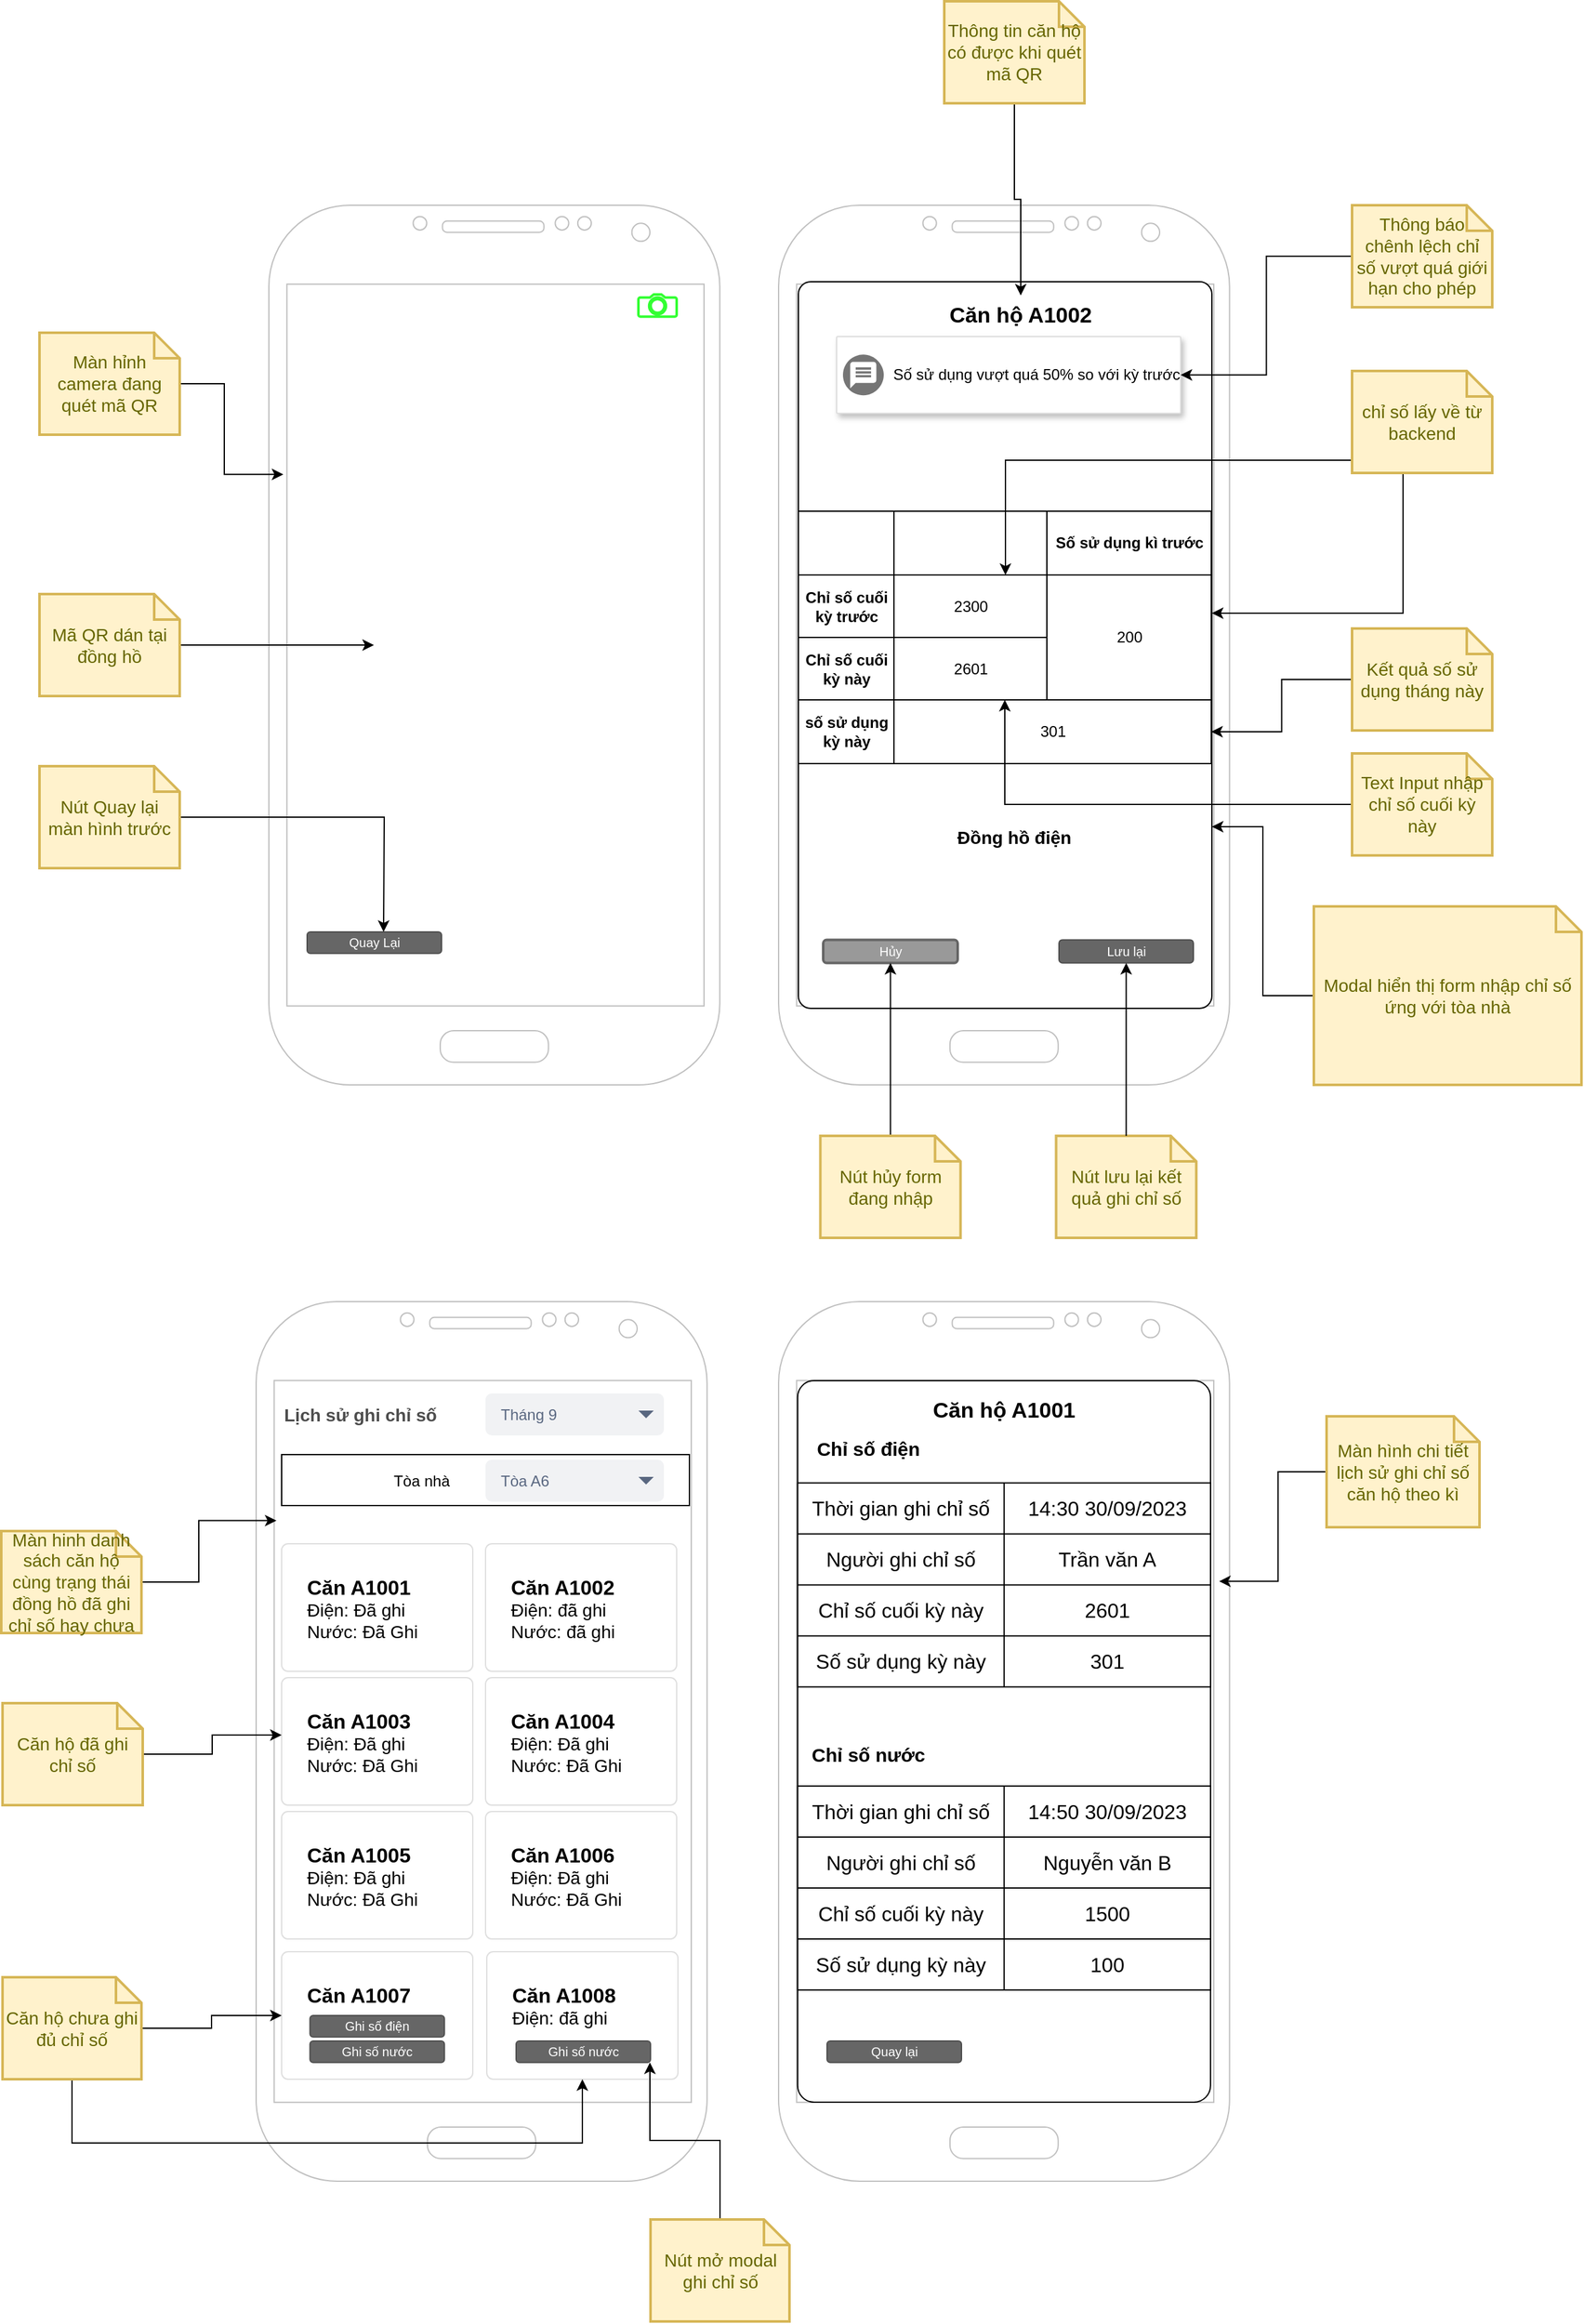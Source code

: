 <mxfile version="21.0.10" type="github">
  <diagram name="Page-1" id="UGS43qnYmmc0YrGGZ64F">
    <mxGraphModel dx="2890" dy="1790" grid="1" gridSize="10" guides="1" tooltips="1" connect="1" arrows="1" fold="1" page="1" pageScale="1" pageWidth="850" pageHeight="1100" math="0" shadow="0">
      <root>
        <mxCell id="0" />
        <mxCell id="1" parent="0" />
        <mxCell id="zrH41pFBdau_shAR6lDp-6" value="" style="group" vertex="1" connectable="0" parent="1">
          <mxGeometry x="310" y="180" width="353.84" height="690" as="geometry" />
        </mxCell>
        <mxCell id="zrH41pFBdau_shAR6lDp-1" value="" style="verticalLabelPosition=bottom;verticalAlign=top;html=1;shadow=0;dashed=0;strokeWidth=1;shape=mxgraph.android.phone2;strokeColor=#c0c0c0;" vertex="1" parent="zrH41pFBdau_shAR6lDp-6">
          <mxGeometry width="353.84" height="690" as="geometry" />
        </mxCell>
        <mxCell id="zrH41pFBdau_shAR6lDp-3" value="" style="shape=image;html=1;verticalAlign=top;verticalLabelPosition=bottom;labelBackgroundColor=#ffffff;imageAspect=0;aspect=fixed;image=https://cdn1.iconfinder.com/data/icons/iconoir-vol-3/24/qr-code-128.png" vertex="1" parent="zrH41pFBdau_shAR6lDp-6">
          <mxGeometry x="82.42" y="250.5" width="189" height="189" as="geometry" />
        </mxCell>
        <mxCell id="zrH41pFBdau_shAR6lDp-4" value="Quay Lại" style="rounded=1;html=1;shadow=0;dashed=0;whiteSpace=wrap;fontSize=10;fillColor=#666666;align=center;strokeColor=#4D4D4D;fontColor=#ffffff;" vertex="1" parent="zrH41pFBdau_shAR6lDp-6">
          <mxGeometry x="30" y="570" width="105.5" height="16.88" as="geometry" />
        </mxCell>
        <mxCell id="zrH41pFBdau_shAR6lDp-5" value="" style="html=1;verticalLabelPosition=bottom;align=center;labelBackgroundColor=#ffffff;verticalAlign=top;strokeWidth=2;strokeColor=#33FF33;shadow=0;dashed=0;shape=mxgraph.ios7.icons.camera;" vertex="1" parent="zrH41pFBdau_shAR6lDp-6">
          <mxGeometry x="290" y="70" width="30" height="17.4" as="geometry" />
        </mxCell>
        <mxCell id="zrH41pFBdau_shAR6lDp-7" value="" style="group" vertex="1" connectable="0" parent="1">
          <mxGeometry x="710" y="180" width="354" height="850" as="geometry" />
        </mxCell>
        <mxCell id="zrH41pFBdau_shAR6lDp-8" value="" style="verticalLabelPosition=bottom;verticalAlign=top;html=1;shadow=0;dashed=0;strokeWidth=1;shape=mxgraph.android.phone2;strokeColor=#c0c0c0;" vertex="1" parent="zrH41pFBdau_shAR6lDp-7">
          <mxGeometry width="353.84" height="690" as="geometry" />
        </mxCell>
        <mxCell id="zrH41pFBdau_shAR6lDp-9" value="" style="shape=image;html=1;verticalAlign=top;verticalLabelPosition=bottom;labelBackgroundColor=#ffffff;imageAspect=0;aspect=fixed;image=https://cdn1.iconfinder.com/data/icons/iconoir-vol-3/24/qr-code-128.png" vertex="1" parent="zrH41pFBdau_shAR6lDp-7">
          <mxGeometry x="82.42" y="250.5" width="189" height="189" as="geometry" />
        </mxCell>
        <mxCell id="zrH41pFBdau_shAR6lDp-10" value="Quay Lại" style="rounded=1;html=1;shadow=0;dashed=0;whiteSpace=wrap;fontSize=10;fillColor=#666666;align=center;strokeColor=#4D4D4D;fontColor=#ffffff;" vertex="1" parent="zrH41pFBdau_shAR6lDp-7">
          <mxGeometry x="30" y="570" width="105.5" height="16.88" as="geometry" />
        </mxCell>
        <mxCell id="zrH41pFBdau_shAR6lDp-11" value="" style="html=1;verticalLabelPosition=bottom;align=center;labelBackgroundColor=#ffffff;verticalAlign=top;strokeWidth=2;strokeColor=#33FF33;shadow=0;dashed=0;shape=mxgraph.ios7.icons.camera;" vertex="1" parent="zrH41pFBdau_shAR6lDp-7">
          <mxGeometry x="290" y="70" width="30" height="17.4" as="geometry" />
        </mxCell>
        <mxCell id="zrH41pFBdau_shAR6lDp-16" value="" style="group" vertex="1" connectable="0" parent="zrH41pFBdau_shAR6lDp-7">
          <mxGeometry x="15.5" y="60" width="338.5" height="570" as="geometry" />
        </mxCell>
        <mxCell id="zrH41pFBdau_shAR6lDp-14" value="" style="rounded=1;whiteSpace=wrap;html=1;arcSize=3;" vertex="1" parent="zrH41pFBdau_shAR6lDp-16">
          <mxGeometry width="324.5" height="570" as="geometry" />
        </mxCell>
        <mxCell id="zrH41pFBdau_shAR6lDp-15" value="&lt;b&gt;&lt;font style=&quot;font-size: 17px;&quot;&gt;Căn hộ A1002&lt;/font&gt;&lt;/b&gt;" style="text;html=1;strokeColor=none;fillColor=none;align=center;verticalAlign=middle;whiteSpace=wrap;rounded=0;strokeWidth=2;" vertex="1" parent="zrH41pFBdau_shAR6lDp-16">
          <mxGeometry x="94.5" y="10.755" width="160" height="32.264" as="geometry" />
        </mxCell>
        <mxCell id="zrH41pFBdau_shAR6lDp-69" value="" style="childLayout=tableLayout;recursiveResize=0;shadow=0;fillColor=none;" vertex="1" parent="zrH41pFBdau_shAR6lDp-16">
          <mxGeometry y="180.002" width="324" height="197.96" as="geometry" />
        </mxCell>
        <mxCell id="zrH41pFBdau_shAR6lDp-70" value="" style="shape=tableRow;horizontal=0;startSize=0;swimlaneHead=0;swimlaneBody=0;top=0;left=0;bottom=0;right=0;dropTarget=0;collapsible=0;recursiveResize=0;expand=0;fontStyle=0;fillColor=none;strokeColor=inherit;" vertex="1" parent="zrH41pFBdau_shAR6lDp-69">
          <mxGeometry width="324" height="50" as="geometry" />
        </mxCell>
        <mxCell id="zrH41pFBdau_shAR6lDp-84" style="connectable=0;recursiveResize=0;strokeColor=inherit;fillColor=none;align=center;whiteSpace=wrap;html=1;" vertex="1" parent="zrH41pFBdau_shAR6lDp-70">
          <mxGeometry width="75" height="50" as="geometry">
            <mxRectangle width="75" height="50" as="alternateBounds" />
          </mxGeometry>
        </mxCell>
        <mxCell id="zrH41pFBdau_shAR6lDp-71" value="" style="connectable=0;recursiveResize=0;strokeColor=inherit;fillColor=none;align=center;whiteSpace=wrap;html=1;" vertex="1" parent="zrH41pFBdau_shAR6lDp-70">
          <mxGeometry x="75" width="120" height="50" as="geometry">
            <mxRectangle width="120" height="50" as="alternateBounds" />
          </mxGeometry>
        </mxCell>
        <mxCell id="zrH41pFBdau_shAR6lDp-72" value="&lt;b&gt;Số sử dụng kì trước&lt;/b&gt;" style="connectable=0;recursiveResize=0;strokeColor=inherit;fillColor=none;align=center;whiteSpace=wrap;html=1;" vertex="1" parent="zrH41pFBdau_shAR6lDp-70">
          <mxGeometry x="195" width="129" height="50" as="geometry">
            <mxRectangle width="129" height="50" as="alternateBounds" />
          </mxGeometry>
        </mxCell>
        <mxCell id="zrH41pFBdau_shAR6lDp-74" style="shape=tableRow;horizontal=0;startSize=0;swimlaneHead=0;swimlaneBody=0;top=0;left=0;bottom=0;right=0;dropTarget=0;collapsible=0;recursiveResize=0;expand=0;fontStyle=0;fillColor=none;strokeColor=inherit;" vertex="1" parent="zrH41pFBdau_shAR6lDp-69">
          <mxGeometry y="50" width="324" height="49" as="geometry" />
        </mxCell>
        <mxCell id="zrH41pFBdau_shAR6lDp-85" value="&lt;b&gt;Chỉ số cuối kỳ trước&lt;/b&gt;" style="connectable=0;recursiveResize=0;strokeColor=inherit;fillColor=none;align=center;whiteSpace=wrap;html=1;" vertex="1" parent="zrH41pFBdau_shAR6lDp-74">
          <mxGeometry width="75" height="49" as="geometry">
            <mxRectangle width="75" height="49" as="alternateBounds" />
          </mxGeometry>
        </mxCell>
        <mxCell id="zrH41pFBdau_shAR6lDp-75" value="2300" style="connectable=0;recursiveResize=0;strokeColor=inherit;fillColor=none;align=center;whiteSpace=wrap;html=1;" vertex="1" parent="zrH41pFBdau_shAR6lDp-74">
          <mxGeometry x="75" width="120" height="49" as="geometry">
            <mxRectangle width="120" height="49" as="alternateBounds" />
          </mxGeometry>
        </mxCell>
        <mxCell id="zrH41pFBdau_shAR6lDp-76" value="200" style="connectable=0;recursiveResize=0;strokeColor=inherit;fillColor=none;align=center;whiteSpace=wrap;html=1;rowspan=2;colspan=1;" vertex="1" parent="zrH41pFBdau_shAR6lDp-74">
          <mxGeometry x="195" width="129" height="98" as="geometry">
            <mxRectangle width="129" height="49" as="alternateBounds" />
          </mxGeometry>
        </mxCell>
        <mxCell id="zrH41pFBdau_shAR6lDp-86" style="shape=tableRow;horizontal=0;startSize=0;swimlaneHead=0;swimlaneBody=0;top=0;left=0;bottom=0;right=0;dropTarget=0;collapsible=0;recursiveResize=0;expand=0;fontStyle=0;fillColor=none;strokeColor=inherit;" vertex="1" parent="zrH41pFBdau_shAR6lDp-69">
          <mxGeometry y="99" width="324" height="49" as="geometry" />
        </mxCell>
        <mxCell id="zrH41pFBdau_shAR6lDp-87" value="&lt;b&gt;Chỉ số cuối kỳ này&lt;/b&gt;" style="connectable=0;recursiveResize=0;strokeColor=inherit;fillColor=none;align=center;whiteSpace=wrap;html=1;" vertex="1" parent="zrH41pFBdau_shAR6lDp-86">
          <mxGeometry width="75" height="49" as="geometry">
            <mxRectangle width="75" height="49" as="alternateBounds" />
          </mxGeometry>
        </mxCell>
        <mxCell id="zrH41pFBdau_shAR6lDp-88" value="2601" style="connectable=0;recursiveResize=0;strokeColor=inherit;fillColor=none;align=center;whiteSpace=wrap;html=1;" vertex="1" parent="zrH41pFBdau_shAR6lDp-86">
          <mxGeometry x="75" width="120" height="49" as="geometry">
            <mxRectangle width="120" height="49" as="alternateBounds" />
          </mxGeometry>
        </mxCell>
        <mxCell id="zrH41pFBdau_shAR6lDp-89" style="connectable=0;recursiveResize=0;strokeColor=inherit;fillColor=none;align=center;whiteSpace=wrap;html=1;" vertex="1" visible="0" parent="zrH41pFBdau_shAR6lDp-86">
          <mxGeometry x="195" width="129" height="49" as="geometry">
            <mxRectangle width="129" height="49" as="alternateBounds" />
          </mxGeometry>
        </mxCell>
        <mxCell id="zrH41pFBdau_shAR6lDp-90" style="shape=tableRow;horizontal=0;startSize=0;swimlaneHead=0;swimlaneBody=0;top=0;left=0;bottom=0;right=0;dropTarget=0;collapsible=0;recursiveResize=0;expand=0;fontStyle=0;fillColor=none;strokeColor=inherit;" vertex="1" parent="zrH41pFBdau_shAR6lDp-69">
          <mxGeometry y="148" width="324" height="50" as="geometry" />
        </mxCell>
        <mxCell id="zrH41pFBdau_shAR6lDp-91" value="&lt;b&gt;số sử dụng kỳ này&lt;/b&gt;" style="connectable=0;recursiveResize=0;strokeColor=inherit;fillColor=none;align=center;whiteSpace=wrap;html=1;" vertex="1" parent="zrH41pFBdau_shAR6lDp-90">
          <mxGeometry width="75" height="50" as="geometry">
            <mxRectangle width="75" height="50" as="alternateBounds" />
          </mxGeometry>
        </mxCell>
        <mxCell id="zrH41pFBdau_shAR6lDp-92" value="301" style="connectable=0;recursiveResize=0;strokeColor=inherit;fillColor=none;align=center;whiteSpace=wrap;html=1;rowspan=1;colspan=2;" vertex="1" parent="zrH41pFBdau_shAR6lDp-90">
          <mxGeometry x="75" width="249" height="50" as="geometry">
            <mxRectangle width="120" height="50" as="alternateBounds" />
          </mxGeometry>
        </mxCell>
        <mxCell id="zrH41pFBdau_shAR6lDp-93" style="connectable=0;recursiveResize=0;strokeColor=inherit;fillColor=none;align=center;whiteSpace=wrap;html=1;" vertex="1" visible="0" parent="zrH41pFBdau_shAR6lDp-90">
          <mxGeometry x="195" width="129" height="50" as="geometry">
            <mxRectangle width="129" height="50" as="alternateBounds" />
          </mxGeometry>
        </mxCell>
        <mxCell id="zrH41pFBdau_shAR6lDp-94" value="Lưu lại" style="rounded=1;html=1;shadow=0;dashed=0;whiteSpace=wrap;fontSize=10;fillColor=#666666;align=center;strokeColor=#4D4D4D;fontColor=#ffffff;" vertex="1" parent="zrH41pFBdau_shAR6lDp-16">
          <mxGeometry x="204.5" y="516.226" width="105.5" height="18.154" as="geometry" />
        </mxCell>
        <mxCell id="zrH41pFBdau_shAR6lDp-95" value="Hủy" style="rounded=1;html=1;shadow=0;dashed=0;whiteSpace=wrap;fontSize=10;fillColor=#999999;align=center;strokeColor=#666666;fontColor=#ffffff;strokeWidth=2;" vertex="1" parent="zrH41pFBdau_shAR6lDp-16">
          <mxGeometry x="19.5" y="516.226" width="105.5" height="18.154" as="geometry" />
        </mxCell>
        <mxCell id="zrH41pFBdau_shAR6lDp-100" value="" style="strokeColor=#dddddd;shadow=1;strokeWidth=1;rounded=1;absoluteArcSize=1;arcSize=2;" vertex="1" parent="zrH41pFBdau_shAR6lDp-16">
          <mxGeometry x="30" y="43.019" width="270" height="60.226" as="geometry" />
        </mxCell>
        <mxCell id="zrH41pFBdau_shAR6lDp-101" value="Số sử dụng vượt quá 50% so với kỳ trước" style="sketch=0;dashed=0;connectable=0;html=1;fillColor=#757575;strokeColor=none;shape=mxgraph.gcp2.push_notification_service;part=1;labelPosition=right;verticalLabelPosition=middle;align=left;verticalAlign=middle;spacingLeft=5;fontSize=12;" vertex="1" parent="zrH41pFBdau_shAR6lDp-100">
          <mxGeometry y="0.5" width="32" height="32" relative="1" as="geometry">
            <mxPoint x="5" y="-16" as="offset" />
          </mxGeometry>
        </mxCell>
        <mxCell id="zrH41pFBdau_shAR6lDp-128" value="&lt;b&gt;&lt;font style=&quot;font-size: 14px;&quot;&gt;Đồng hồ điện&lt;/font&gt;&lt;/b&gt;" style="text;html=1;strokeColor=none;fillColor=none;align=center;verticalAlign=middle;whiteSpace=wrap;rounded=0;" vertex="1" parent="zrH41pFBdau_shAR6lDp-16">
          <mxGeometry x="114.25" y="421" width="110" height="30" as="geometry" />
        </mxCell>
        <mxCell id="zrH41pFBdau_shAR6lDp-105" style="edgeStyle=orthogonalEdgeStyle;rounded=0;orthogonalLoop=1;jettySize=auto;html=1;entryX=0.5;entryY=1;entryDx=0;entryDy=0;" edge="1" parent="zrH41pFBdau_shAR6lDp-7" source="zrH41pFBdau_shAR6lDp-104" target="zrH41pFBdau_shAR6lDp-95">
          <mxGeometry relative="1" as="geometry" />
        </mxCell>
        <mxCell id="zrH41pFBdau_shAR6lDp-104" value="Nút hủy form đang nhập" style="shape=note;strokeWidth=2;fontSize=14;size=20;whiteSpace=wrap;html=1;fillColor=#fff2cc;strokeColor=#d6b656;fontColor=#666600;" vertex="1" parent="zrH41pFBdau_shAR6lDp-7">
          <mxGeometry x="32.75" y="730" width="110.0" height="80" as="geometry" />
        </mxCell>
        <mxCell id="zrH41pFBdau_shAR6lDp-102" value="Nút lưu lại kết quả ghi chỉ số" style="shape=note;strokeWidth=2;fontSize=14;size=20;whiteSpace=wrap;html=1;fillColor=#fff2cc;strokeColor=#d6b656;fontColor=#666600;" vertex="1" parent="zrH41pFBdau_shAR6lDp-7">
          <mxGeometry x="217.75" y="730" width="110.0" height="80" as="geometry" />
        </mxCell>
        <mxCell id="zrH41pFBdau_shAR6lDp-103" style="edgeStyle=orthogonalEdgeStyle;rounded=0;orthogonalLoop=1;jettySize=auto;html=1;entryX=0.5;entryY=1;entryDx=0;entryDy=0;" edge="1" parent="zrH41pFBdau_shAR6lDp-7" source="zrH41pFBdau_shAR6lDp-102" target="zrH41pFBdau_shAR6lDp-94">
          <mxGeometry relative="1" as="geometry" />
        </mxCell>
        <mxCell id="zrH41pFBdau_shAR6lDp-97" style="edgeStyle=orthogonalEdgeStyle;rounded=0;orthogonalLoop=1;jettySize=auto;html=1;entryX=0.032;entryY=0.306;entryDx=0;entryDy=0;entryPerimeter=0;" edge="1" parent="1" source="zrH41pFBdau_shAR6lDp-96" target="zrH41pFBdau_shAR6lDp-1">
          <mxGeometry relative="1" as="geometry" />
        </mxCell>
        <mxCell id="zrH41pFBdau_shAR6lDp-96" value="Màn hỉnh camera đang quét mã QR" style="shape=note;strokeWidth=2;fontSize=14;size=20;whiteSpace=wrap;html=1;fillColor=#fff2cc;strokeColor=#d6b656;fontColor=#666600;" vertex="1" parent="1">
          <mxGeometry x="130" y="280" width="110.0" height="80" as="geometry" />
        </mxCell>
        <mxCell id="zrH41pFBdau_shAR6lDp-99" style="edgeStyle=orthogonalEdgeStyle;rounded=0;orthogonalLoop=1;jettySize=auto;html=1;" edge="1" parent="1" source="zrH41pFBdau_shAR6lDp-98">
          <mxGeometry relative="1" as="geometry">
            <mxPoint x="400" y="750" as="targetPoint" />
          </mxGeometry>
        </mxCell>
        <mxCell id="zrH41pFBdau_shAR6lDp-98" value="Nút Quay lại màn hình trước" style="shape=note;strokeWidth=2;fontSize=14;size=20;whiteSpace=wrap;html=1;fillColor=#fff2cc;strokeColor=#d6b656;fontColor=#666600;" vertex="1" parent="1">
          <mxGeometry x="130" y="620" width="110.0" height="80" as="geometry" />
        </mxCell>
        <mxCell id="zrH41pFBdau_shAR6lDp-107" style="edgeStyle=orthogonalEdgeStyle;rounded=0;orthogonalLoop=1;jettySize=auto;html=1;entryX=1;entryY=0.75;entryDx=0;entryDy=0;" edge="1" parent="1" source="zrH41pFBdau_shAR6lDp-106" target="zrH41pFBdau_shAR6lDp-14">
          <mxGeometry relative="1" as="geometry">
            <mxPoint x="1070" y="660" as="targetPoint" />
          </mxGeometry>
        </mxCell>
        <mxCell id="zrH41pFBdau_shAR6lDp-106" value="Modal hiển thị form nhập chỉ số ứng với tòa nhà" style="shape=note;strokeWidth=2;fontSize=14;size=20;whiteSpace=wrap;html=1;fillColor=#fff2cc;strokeColor=#d6b656;fontColor=#666600;" vertex="1" parent="1">
          <mxGeometry x="1130" y="730" width="210" height="140" as="geometry" />
        </mxCell>
        <mxCell id="zrH41pFBdau_shAR6lDp-109" style="edgeStyle=orthogonalEdgeStyle;rounded=0;orthogonalLoop=1;jettySize=auto;html=1;" edge="1" parent="1" source="zrH41pFBdau_shAR6lDp-108" target="zrH41pFBdau_shAR6lDp-86">
          <mxGeometry relative="1" as="geometry" />
        </mxCell>
        <mxCell id="zrH41pFBdau_shAR6lDp-108" value="Text Input nhập chỉ số cuối kỳ này" style="shape=note;strokeWidth=2;fontSize=14;size=20;whiteSpace=wrap;html=1;fillColor=#fff2cc;strokeColor=#d6b656;fontColor=#666600;" vertex="1" parent="1">
          <mxGeometry x="1160" y="610" width="110.0" height="80" as="geometry" />
        </mxCell>
        <mxCell id="zrH41pFBdau_shAR6lDp-111" style="edgeStyle=orthogonalEdgeStyle;rounded=0;orthogonalLoop=1;jettySize=auto;html=1;" edge="1" parent="1" source="zrH41pFBdau_shAR6lDp-110" target="zrH41pFBdau_shAR6lDp-74">
          <mxGeometry relative="1" as="geometry">
            <Array as="points">
              <mxPoint x="888" y="380" />
            </Array>
          </mxGeometry>
        </mxCell>
        <mxCell id="zrH41pFBdau_shAR6lDp-112" style="edgeStyle=orthogonalEdgeStyle;rounded=0;orthogonalLoop=1;jettySize=auto;html=1;" edge="1" parent="1" source="zrH41pFBdau_shAR6lDp-110">
          <mxGeometry relative="1" as="geometry">
            <mxPoint x="1050" y="500" as="targetPoint" />
            <Array as="points">
              <mxPoint x="1200" y="500" />
              <mxPoint x="1050" y="500" />
            </Array>
          </mxGeometry>
        </mxCell>
        <mxCell id="zrH41pFBdau_shAR6lDp-110" value="chỉ số lấy về từ backend" style="shape=note;strokeWidth=2;fontSize=14;size=20;whiteSpace=wrap;html=1;fillColor=#fff2cc;strokeColor=#d6b656;fontColor=#666600;" vertex="1" parent="1">
          <mxGeometry x="1160" y="310" width="110.0" height="80" as="geometry" />
        </mxCell>
        <mxCell id="zrH41pFBdau_shAR6lDp-114" style="edgeStyle=orthogonalEdgeStyle;rounded=0;orthogonalLoop=1;jettySize=auto;html=1;" edge="1" parent="1" source="zrH41pFBdau_shAR6lDp-113" target="zrH41pFBdau_shAR6lDp-90">
          <mxGeometry relative="1" as="geometry" />
        </mxCell>
        <mxCell id="zrH41pFBdau_shAR6lDp-113" value="Kết quả số sử dụng tháng này" style="shape=note;strokeWidth=2;fontSize=14;size=20;whiteSpace=wrap;html=1;fillColor=#fff2cc;strokeColor=#d6b656;fontColor=#666600;" vertex="1" parent="1">
          <mxGeometry x="1160" y="512" width="110.0" height="80" as="geometry" />
        </mxCell>
        <mxCell id="zrH41pFBdau_shAR6lDp-116" style="edgeStyle=orthogonalEdgeStyle;rounded=0;orthogonalLoop=1;jettySize=auto;html=1;entryX=1;entryY=0.5;entryDx=0;entryDy=0;" edge="1" parent="1" source="zrH41pFBdau_shAR6lDp-115" target="zrH41pFBdau_shAR6lDp-100">
          <mxGeometry relative="1" as="geometry" />
        </mxCell>
        <mxCell id="zrH41pFBdau_shAR6lDp-115" value="Thông báo chênh lệch chỉ số vượt quá giới hạn cho phép" style="shape=note;strokeWidth=2;fontSize=14;size=20;whiteSpace=wrap;html=1;fillColor=#fff2cc;strokeColor=#d6b656;fontColor=#666600;" vertex="1" parent="1">
          <mxGeometry x="1160" y="180" width="110.0" height="80" as="geometry" />
        </mxCell>
        <mxCell id="zrH41pFBdau_shAR6lDp-118" style="edgeStyle=orthogonalEdgeStyle;rounded=0;orthogonalLoop=1;jettySize=auto;html=1;" edge="1" parent="1" source="zrH41pFBdau_shAR6lDp-117" target="zrH41pFBdau_shAR6lDp-15">
          <mxGeometry relative="1" as="geometry" />
        </mxCell>
        <mxCell id="zrH41pFBdau_shAR6lDp-117" value="Thông tin căn hộ có được khi quét mã QR" style="shape=note;strokeWidth=2;fontSize=14;size=20;whiteSpace=wrap;html=1;fillColor=#fff2cc;strokeColor=#d6b656;fontColor=#666600;" vertex="1" parent="1">
          <mxGeometry x="840" y="20" width="110.0" height="80" as="geometry" />
        </mxCell>
        <mxCell id="zrH41pFBdau_shAR6lDp-120" style="edgeStyle=orthogonalEdgeStyle;rounded=0;orthogonalLoop=1;jettySize=auto;html=1;entryX=0;entryY=0.5;entryDx=0;entryDy=0;" edge="1" parent="1" source="zrH41pFBdau_shAR6lDp-119" target="zrH41pFBdau_shAR6lDp-3">
          <mxGeometry relative="1" as="geometry" />
        </mxCell>
        <mxCell id="zrH41pFBdau_shAR6lDp-119" value="Mã QR dán tại đồng hồ" style="shape=note;strokeWidth=2;fontSize=14;size=20;whiteSpace=wrap;html=1;fillColor=#fff2cc;strokeColor=#d6b656;fontColor=#666600;" vertex="1" parent="1">
          <mxGeometry x="130" y="485" width="110.0" height="80" as="geometry" />
        </mxCell>
        <mxCell id="zrH41pFBdau_shAR6lDp-122" value="" style="group" vertex="1" connectable="0" parent="1">
          <mxGeometry x="300" y="1050" width="353.84" height="690" as="geometry" />
        </mxCell>
        <mxCell id="zrH41pFBdau_shAR6lDp-123" value="" style="verticalLabelPosition=bottom;verticalAlign=top;html=1;shadow=0;dashed=0;strokeWidth=1;shape=mxgraph.android.phone2;strokeColor=#c0c0c0;" vertex="1" parent="zrH41pFBdau_shAR6lDp-122">
          <mxGeometry y="-10" width="353.84" height="690" as="geometry" />
        </mxCell>
        <mxCell id="zrH41pFBdau_shAR6lDp-126" value="" style="html=1;verticalLabelPosition=bottom;align=center;labelBackgroundColor=#ffffff;verticalAlign=top;strokeWidth=2;strokeColor=#33FF33;shadow=0;dashed=0;shape=mxgraph.ios7.icons.camera;" vertex="1" parent="zrH41pFBdau_shAR6lDp-122">
          <mxGeometry x="290" y="70" width="30" height="17.4" as="geometry" />
        </mxCell>
        <mxCell id="zrH41pFBdau_shAR6lDp-127" value="&lt;b&gt;&lt;font style=&quot;font-size: 14px;&quot;&gt;Lịch sử ghi chỉ số&lt;/font&gt;&lt;/b&gt;" style="whiteSpace=wrap;html=1;shadow=0;dashed=0;fontSize=10;align=left;fillColor=#FFFFFF;strokeColor=#FFFFFF;fontColor=#4D4D4D;" vertex="1" parent="zrH41pFBdau_shAR6lDp-122">
          <mxGeometry x="20" y="53.7" width="320" height="50" as="geometry" />
        </mxCell>
        <mxCell id="zrH41pFBdau_shAR6lDp-129" value="Tháng 9" style="rounded=1;fillColor=#F1F2F4;strokeColor=none;html=1;whiteSpace=wrap;fontColor=#596780;align=left;fontSize=12;spacingLeft=10;sketch=0;" vertex="1" parent="zrH41pFBdau_shAR6lDp-122">
          <mxGeometry x="180" y="62" width="140" height="33" as="geometry" />
        </mxCell>
        <mxCell id="zrH41pFBdau_shAR6lDp-130" value="" style="shape=triangle;direction=south;fillColor=#596780;strokeColor=none;html=1;sketch=0;" vertex="1" parent="zrH41pFBdau_shAR6lDp-129">
          <mxGeometry x="1" y="0.5" width="12" height="6" relative="1" as="geometry">
            <mxPoint x="-20" y="-3" as="offset" />
          </mxGeometry>
        </mxCell>
        <mxCell id="zrH41pFBdau_shAR6lDp-131" value="&lt;b&gt;&lt;font style=&quot;font-size: 16px;&quot;&gt;Căn A1001&lt;/font&gt;&lt;/b&gt;&lt;br style=&quot;font-size: 14px&quot;&gt;Điện: Đã ghi&lt;br&gt;Nước: Đã Ghi" style="html=1;shadow=0;dashed=0;shape=mxgraph.bootstrap.rrect;rSize=5;strokeColor=#DFDFDF;html=1;whiteSpace=wrap;fillColor=#ffffff;fontColor=#000000;verticalAlign=top;align=left;spacing=20;fontSize=14;" vertex="1" parent="zrH41pFBdau_shAR6lDp-122">
          <mxGeometry x="20" y="180" width="150" height="100" as="geometry" />
        </mxCell>
        <mxCell id="zrH41pFBdau_shAR6lDp-134" value="" style="rounded=0;whiteSpace=wrap;html=1;" vertex="1" parent="zrH41pFBdau_shAR6lDp-122">
          <mxGeometry x="20" y="110" width="320" height="40" as="geometry" />
        </mxCell>
        <mxCell id="zrH41pFBdau_shAR6lDp-135" value="Tòa A6" style="rounded=1;fillColor=#F1F2F4;strokeColor=none;html=1;whiteSpace=wrap;fontColor=#596780;align=left;fontSize=12;spacingLeft=10;sketch=0;" vertex="1" parent="zrH41pFBdau_shAR6lDp-122">
          <mxGeometry x="180" y="114" width="140" height="33" as="geometry" />
        </mxCell>
        <mxCell id="zrH41pFBdau_shAR6lDp-136" value="" style="shape=triangle;direction=south;fillColor=#596780;strokeColor=none;html=1;sketch=0;" vertex="1" parent="zrH41pFBdau_shAR6lDp-135">
          <mxGeometry x="1" y="0.5" width="12" height="6" relative="1" as="geometry">
            <mxPoint x="-20" y="-3" as="offset" />
          </mxGeometry>
        </mxCell>
        <mxCell id="zrH41pFBdau_shAR6lDp-137" value="Tòa nhà" style="text;html=1;strokeColor=none;fillColor=none;align=center;verticalAlign=middle;whiteSpace=wrap;rounded=0;" vertex="1" parent="zrH41pFBdau_shAR6lDp-122">
          <mxGeometry x="100" y="116" width="60" height="30" as="geometry" />
        </mxCell>
        <mxCell id="zrH41pFBdau_shAR6lDp-138" value="&lt;b&gt;&lt;font style=&quot;font-size: 16px;&quot;&gt;Căn A1002&lt;/font&gt;&lt;/b&gt;&lt;br style=&quot;font-size: 14px&quot;&gt;Điện: đã ghi&lt;br&gt;Nước: đã ghi" style="html=1;shadow=0;dashed=0;shape=mxgraph.bootstrap.rrect;rSize=5;strokeColor=#DFDFDF;html=1;whiteSpace=wrap;fillColor=#ffffff;fontColor=#000000;verticalAlign=top;align=left;spacing=20;fontSize=14;" vertex="1" parent="zrH41pFBdau_shAR6lDp-122">
          <mxGeometry x="180" y="180" width="150" height="100" as="geometry" />
        </mxCell>
        <mxCell id="zrH41pFBdau_shAR6lDp-139" value="&lt;b&gt;&lt;font style=&quot;font-size: 16px;&quot;&gt;Căn A1003&lt;/font&gt;&lt;/b&gt;&lt;br style=&quot;font-size: 14px&quot;&gt;Điện: Đã ghi&lt;br&gt;Nước: Đã Ghi" style="html=1;shadow=0;dashed=0;shape=mxgraph.bootstrap.rrect;rSize=5;strokeColor=#DFDFDF;html=1;whiteSpace=wrap;fillColor=#ffffff;fontColor=#000000;verticalAlign=top;align=left;spacing=20;fontSize=14;" vertex="1" parent="zrH41pFBdau_shAR6lDp-122">
          <mxGeometry x="20" y="285" width="150" height="100" as="geometry" />
        </mxCell>
        <mxCell id="zrH41pFBdau_shAR6lDp-140" value="&lt;b&gt;&lt;font style=&quot;font-size: 16px;&quot;&gt;Căn A1004&lt;/font&gt;&lt;/b&gt;&lt;br style=&quot;font-size: 14px&quot;&gt;Điện: Đã ghi&lt;br&gt;Nước: Đã Ghi" style="html=1;shadow=0;dashed=0;shape=mxgraph.bootstrap.rrect;rSize=5;strokeColor=#DFDFDF;html=1;whiteSpace=wrap;fillColor=#ffffff;fontColor=#000000;verticalAlign=top;align=left;spacing=20;fontSize=14;" vertex="1" parent="zrH41pFBdau_shAR6lDp-122">
          <mxGeometry x="180" y="285" width="150" height="100" as="geometry" />
        </mxCell>
        <mxCell id="zrH41pFBdau_shAR6lDp-141" value="&lt;b&gt;&lt;font style=&quot;font-size: 16px;&quot;&gt;Căn A1005&lt;/font&gt;&lt;/b&gt;&lt;br style=&quot;font-size: 14px&quot;&gt;Điện: Đã ghi&lt;br&gt;Nước: Đã Ghi" style="html=1;shadow=0;dashed=0;shape=mxgraph.bootstrap.rrect;rSize=5;strokeColor=#DFDFDF;html=1;whiteSpace=wrap;fillColor=#ffffff;fontColor=#000000;verticalAlign=top;align=left;spacing=20;fontSize=14;" vertex="1" parent="zrH41pFBdau_shAR6lDp-122">
          <mxGeometry x="20" y="390" width="150" height="100" as="geometry" />
        </mxCell>
        <mxCell id="zrH41pFBdau_shAR6lDp-142" value="&lt;b&gt;&lt;font style=&quot;font-size: 16px;&quot;&gt;Căn A1006&lt;/font&gt;&lt;/b&gt;&lt;br style=&quot;font-size: 14px&quot;&gt;Điện: Đã ghi&lt;br&gt;Nước: Đã Ghi" style="html=1;shadow=0;dashed=0;shape=mxgraph.bootstrap.rrect;rSize=5;strokeColor=#DFDFDF;html=1;whiteSpace=wrap;fillColor=#ffffff;fontColor=#000000;verticalAlign=top;align=left;spacing=20;fontSize=14;" vertex="1" parent="zrH41pFBdau_shAR6lDp-122">
          <mxGeometry x="180" y="390" width="150" height="100" as="geometry" />
        </mxCell>
        <mxCell id="zrH41pFBdau_shAR6lDp-180" value="" style="group" vertex="1" connectable="0" parent="zrH41pFBdau_shAR6lDp-122">
          <mxGeometry x="181" y="500" width="150" height="100" as="geometry" />
        </mxCell>
        <mxCell id="zrH41pFBdau_shAR6lDp-144" value="&lt;b&gt;&lt;font style=&quot;font-size: 16px;&quot;&gt;Căn A1008&lt;/font&gt;&lt;/b&gt;&lt;br style=&quot;font-size: 14px&quot;&gt;Điện: đã ghi" style="html=1;shadow=0;dashed=0;shape=mxgraph.bootstrap.rrect;rSize=5;strokeColor=#DFDFDF;html=1;whiteSpace=wrap;fillColor=#ffffff;fontColor=#000000;verticalAlign=top;align=left;spacing=20;fontSize=14;" vertex="1" parent="zrH41pFBdau_shAR6lDp-180">
          <mxGeometry width="150" height="100" as="geometry" />
        </mxCell>
        <mxCell id="zrH41pFBdau_shAR6lDp-151" value="Ghi số nước" style="rounded=1;html=1;shadow=0;dashed=0;whiteSpace=wrap;fontSize=10;fillColor=#666666;align=center;strokeColor=#4D4D4D;fontColor=#ffffff;" vertex="1" parent="zrH41pFBdau_shAR6lDp-180">
          <mxGeometry x="23" y="70" width="105.5" height="16.88" as="geometry" />
        </mxCell>
        <mxCell id="zrH41pFBdau_shAR6lDp-183" value="" style="group" vertex="1" connectable="0" parent="zrH41pFBdau_shAR6lDp-122">
          <mxGeometry x="20" y="500" width="150" height="100" as="geometry" />
        </mxCell>
        <mxCell id="zrH41pFBdau_shAR6lDp-143" value="&lt;b&gt;&lt;font style=&quot;font-size: 16px;&quot;&gt;Căn A1007&lt;/font&gt;&lt;/b&gt;&lt;br style=&quot;font-size: 14px&quot;&gt;" style="html=1;shadow=0;dashed=0;shape=mxgraph.bootstrap.rrect;rSize=5;strokeColor=#DFDFDF;html=1;whiteSpace=wrap;fillColor=#ffffff;fontColor=#000000;verticalAlign=top;align=left;spacing=20;fontSize=14;" vertex="1" parent="zrH41pFBdau_shAR6lDp-183">
          <mxGeometry width="150" height="100" as="geometry" />
        </mxCell>
        <mxCell id="zrH41pFBdau_shAR6lDp-152" value="Ghi số điện" style="rounded=1;html=1;shadow=0;dashed=0;whiteSpace=wrap;fontSize=10;fillColor=#666666;align=center;strokeColor=#4D4D4D;fontColor=#ffffff;" vertex="1" parent="zrH41pFBdau_shAR6lDp-183">
          <mxGeometry x="22.25" y="50" width="105.5" height="16.88" as="geometry" />
        </mxCell>
        <mxCell id="zrH41pFBdau_shAR6lDp-153" value="Ghi số nước" style="rounded=1;html=1;shadow=0;dashed=0;whiteSpace=wrap;fontSize=10;fillColor=#666666;align=center;strokeColor=#4D4D4D;fontColor=#ffffff;" vertex="1" parent="zrH41pFBdau_shAR6lDp-183">
          <mxGeometry x="22.25" y="70" width="105.5" height="16.88" as="geometry" />
        </mxCell>
        <mxCell id="zrH41pFBdau_shAR6lDp-146" style="edgeStyle=orthogonalEdgeStyle;rounded=0;orthogonalLoop=1;jettySize=auto;html=1;entryX=0.045;entryY=0.249;entryDx=0;entryDy=0;entryPerimeter=0;" edge="1" parent="1" source="zrH41pFBdau_shAR6lDp-145" target="zrH41pFBdau_shAR6lDp-123">
          <mxGeometry relative="1" as="geometry" />
        </mxCell>
        <mxCell id="zrH41pFBdau_shAR6lDp-145" value="Màn hinh danh sách căn hộ cùng trạng thái đồng hồ đã ghi chỉ số hay chưa" style="shape=note;strokeWidth=2;fontSize=14;size=20;whiteSpace=wrap;html=1;fillColor=#fff2cc;strokeColor=#d6b656;fontColor=#666600;" vertex="1" parent="1">
          <mxGeometry x="100" y="1220" width="110.0" height="80" as="geometry" />
        </mxCell>
        <mxCell id="zrH41pFBdau_shAR6lDp-148" style="edgeStyle=orthogonalEdgeStyle;rounded=0;orthogonalLoop=1;jettySize=auto;html=1;entryX=0;entryY=0.45;entryDx=0;entryDy=0;entryPerimeter=0;" edge="1" parent="1" source="zrH41pFBdau_shAR6lDp-147" target="zrH41pFBdau_shAR6lDp-139">
          <mxGeometry relative="1" as="geometry" />
        </mxCell>
        <mxCell id="zrH41pFBdau_shAR6lDp-147" value="Căn hộ đã ghi chỉ số" style="shape=note;strokeWidth=2;fontSize=14;size=20;whiteSpace=wrap;html=1;fillColor=#fff2cc;strokeColor=#d6b656;fontColor=#666600;" vertex="1" parent="1">
          <mxGeometry x="101" y="1355" width="110.0" height="80" as="geometry" />
        </mxCell>
        <mxCell id="zrH41pFBdau_shAR6lDp-155" style="edgeStyle=orthogonalEdgeStyle;rounded=0;orthogonalLoop=1;jettySize=auto;html=1;" edge="1" parent="1" source="zrH41pFBdau_shAR6lDp-154" target="zrH41pFBdau_shAR6lDp-143">
          <mxGeometry relative="1" as="geometry" />
        </mxCell>
        <mxCell id="zrH41pFBdau_shAR6lDp-156" style="edgeStyle=orthogonalEdgeStyle;rounded=0;orthogonalLoop=1;jettySize=auto;html=1;" edge="1" parent="1" source="zrH41pFBdau_shAR6lDp-154" target="zrH41pFBdau_shAR6lDp-144">
          <mxGeometry relative="1" as="geometry">
            <Array as="points">
              <mxPoint x="155" y="1700" />
              <mxPoint x="556" y="1700" />
            </Array>
          </mxGeometry>
        </mxCell>
        <mxCell id="zrH41pFBdau_shAR6lDp-154" value="Căn hộ chưa ghi đủ chỉ số" style="shape=note;strokeWidth=2;fontSize=14;size=20;whiteSpace=wrap;html=1;fillColor=#fff2cc;strokeColor=#d6b656;fontColor=#666600;" vertex="1" parent="1">
          <mxGeometry x="101" y="1570" width="109" height="80" as="geometry" />
        </mxCell>
        <mxCell id="zrH41pFBdau_shAR6lDp-158" style="edgeStyle=orthogonalEdgeStyle;rounded=0;orthogonalLoop=1;jettySize=auto;html=1;" edge="1" parent="1" source="zrH41pFBdau_shAR6lDp-157" target="zrH41pFBdau_shAR6lDp-151">
          <mxGeometry relative="1" as="geometry">
            <Array as="points">
              <mxPoint x="664" y="1698" />
              <mxPoint x="609" y="1698" />
            </Array>
          </mxGeometry>
        </mxCell>
        <mxCell id="zrH41pFBdau_shAR6lDp-157" value="Nút mở modal ghi chỉ số" style="shape=note;strokeWidth=2;fontSize=14;size=20;whiteSpace=wrap;html=1;fillColor=#fff2cc;strokeColor=#d6b656;fontColor=#666600;" vertex="1" parent="1">
          <mxGeometry x="609.5" y="1760" width="109" height="80" as="geometry" />
        </mxCell>
        <mxCell id="zrH41pFBdau_shAR6lDp-159" value="" style="group" vertex="1" connectable="0" parent="1">
          <mxGeometry x="710" y="1050" width="353.84" height="690" as="geometry" />
        </mxCell>
        <mxCell id="zrH41pFBdau_shAR6lDp-160" value="" style="verticalLabelPosition=bottom;verticalAlign=top;html=1;shadow=0;dashed=0;strokeWidth=1;shape=mxgraph.android.phone2;strokeColor=#c0c0c0;" vertex="1" parent="zrH41pFBdau_shAR6lDp-159">
          <mxGeometry y="-10" width="353.84" height="690" as="geometry" />
        </mxCell>
        <mxCell id="zrH41pFBdau_shAR6lDp-184" value="" style="rounded=1;whiteSpace=wrap;html=1;arcSize=4;" vertex="1" parent="zrH41pFBdau_shAR6lDp-159">
          <mxGeometry x="14.92" y="52" width="324" height="566" as="geometry" />
        </mxCell>
        <mxCell id="zrH41pFBdau_shAR6lDp-219" value="&lt;b&gt;&lt;font style=&quot;font-size: 17px;&quot;&gt;Căn hộ A1001&lt;/font&gt;&lt;/b&gt;" style="text;html=1;strokeColor=none;fillColor=none;align=center;verticalAlign=middle;whiteSpace=wrap;rounded=0;strokeWidth=2;" vertex="1" parent="zrH41pFBdau_shAR6lDp-159">
          <mxGeometry x="96.92" y="60.005" width="160" height="32.264" as="geometry" />
        </mxCell>
        <mxCell id="zrH41pFBdau_shAR6lDp-220" value="Chỉ số điện" style="text;align=center;fontStyle=1;verticalAlign=middle;spacingLeft=3;spacingRight=3;strokeColor=none;rotatable=0;points=[[0,0.5],[1,0.5]];portConstraint=eastwest;html=1;fontSize=15;" vertex="1" parent="zrH41pFBdau_shAR6lDp-159">
          <mxGeometry x="30" y="92.27" width="80" height="26" as="geometry" />
        </mxCell>
        <mxCell id="zrH41pFBdau_shAR6lDp-221" value="" style="shape=table;startSize=0;container=1;collapsible=0;childLayout=tableLayout;fontSize=16;" vertex="1" parent="zrH41pFBdau_shAR6lDp-159">
          <mxGeometry x="14.92" y="132.27" width="324" height="160" as="geometry" />
        </mxCell>
        <mxCell id="zrH41pFBdau_shAR6lDp-222" value="" style="shape=tableRow;horizontal=0;startSize=0;swimlaneHead=0;swimlaneBody=0;strokeColor=inherit;top=0;left=0;bottom=0;right=0;collapsible=0;dropTarget=0;fillColor=none;points=[[0,0.5],[1,0.5]];portConstraint=eastwest;fontSize=16;" vertex="1" parent="zrH41pFBdau_shAR6lDp-221">
          <mxGeometry width="324" height="40" as="geometry" />
        </mxCell>
        <mxCell id="zrH41pFBdau_shAR6lDp-223" value="Thời gian ghi chỉ số" style="shape=partialRectangle;html=1;whiteSpace=wrap;connectable=0;strokeColor=inherit;overflow=hidden;fillColor=none;top=0;left=0;bottom=0;right=0;pointerEvents=1;fontSize=16;" vertex="1" parent="zrH41pFBdau_shAR6lDp-222">
          <mxGeometry width="162" height="40" as="geometry">
            <mxRectangle width="162" height="40" as="alternateBounds" />
          </mxGeometry>
        </mxCell>
        <mxCell id="zrH41pFBdau_shAR6lDp-224" value="14:30 30/09/2023" style="shape=partialRectangle;html=1;whiteSpace=wrap;connectable=0;strokeColor=inherit;overflow=hidden;fillColor=none;top=0;left=0;bottom=0;right=0;pointerEvents=1;fontSize=16;" vertex="1" parent="zrH41pFBdau_shAR6lDp-222">
          <mxGeometry x="162" width="162" height="40" as="geometry">
            <mxRectangle width="162" height="40" as="alternateBounds" />
          </mxGeometry>
        </mxCell>
        <mxCell id="zrH41pFBdau_shAR6lDp-226" value="" style="shape=tableRow;horizontal=0;startSize=0;swimlaneHead=0;swimlaneBody=0;strokeColor=inherit;top=0;left=0;bottom=0;right=0;collapsible=0;dropTarget=0;fillColor=none;points=[[0,0.5],[1,0.5]];portConstraint=eastwest;fontSize=16;" vertex="1" parent="zrH41pFBdau_shAR6lDp-221">
          <mxGeometry y="40" width="324" height="40" as="geometry" />
        </mxCell>
        <mxCell id="zrH41pFBdau_shAR6lDp-227" value="Người ghi chỉ số" style="shape=partialRectangle;html=1;whiteSpace=wrap;connectable=0;strokeColor=inherit;overflow=hidden;fillColor=none;top=0;left=0;bottom=0;right=0;pointerEvents=1;fontSize=16;" vertex="1" parent="zrH41pFBdau_shAR6lDp-226">
          <mxGeometry width="162" height="40" as="geometry">
            <mxRectangle width="162" height="40" as="alternateBounds" />
          </mxGeometry>
        </mxCell>
        <mxCell id="zrH41pFBdau_shAR6lDp-228" value="Trần văn A" style="shape=partialRectangle;html=1;whiteSpace=wrap;connectable=0;strokeColor=inherit;overflow=hidden;fillColor=none;top=0;left=0;bottom=0;right=0;pointerEvents=1;fontSize=16;" vertex="1" parent="zrH41pFBdau_shAR6lDp-226">
          <mxGeometry x="162" width="162" height="40" as="geometry">
            <mxRectangle width="162" height="40" as="alternateBounds" />
          </mxGeometry>
        </mxCell>
        <mxCell id="zrH41pFBdau_shAR6lDp-230" value="" style="shape=tableRow;horizontal=0;startSize=0;swimlaneHead=0;swimlaneBody=0;strokeColor=inherit;top=0;left=0;bottom=0;right=0;collapsible=0;dropTarget=0;fillColor=none;points=[[0,0.5],[1,0.5]];portConstraint=eastwest;fontSize=16;" vertex="1" parent="zrH41pFBdau_shAR6lDp-221">
          <mxGeometry y="80" width="324" height="40" as="geometry" />
        </mxCell>
        <mxCell id="zrH41pFBdau_shAR6lDp-231" value="Chỉ số cuối kỳ này" style="shape=partialRectangle;html=1;whiteSpace=wrap;connectable=0;strokeColor=inherit;overflow=hidden;fillColor=none;top=0;left=0;bottom=0;right=0;pointerEvents=1;fontSize=16;" vertex="1" parent="zrH41pFBdau_shAR6lDp-230">
          <mxGeometry width="162" height="40" as="geometry">
            <mxRectangle width="162" height="40" as="alternateBounds" />
          </mxGeometry>
        </mxCell>
        <mxCell id="zrH41pFBdau_shAR6lDp-232" value="2601" style="shape=partialRectangle;html=1;whiteSpace=wrap;connectable=0;strokeColor=inherit;overflow=hidden;fillColor=none;top=0;left=0;bottom=0;right=0;pointerEvents=1;fontSize=16;" vertex="1" parent="zrH41pFBdau_shAR6lDp-230">
          <mxGeometry x="162" width="162" height="40" as="geometry">
            <mxRectangle width="162" height="40" as="alternateBounds" />
          </mxGeometry>
        </mxCell>
        <mxCell id="zrH41pFBdau_shAR6lDp-234" style="shape=tableRow;horizontal=0;startSize=0;swimlaneHead=0;swimlaneBody=0;strokeColor=inherit;top=0;left=0;bottom=0;right=0;collapsible=0;dropTarget=0;fillColor=none;points=[[0,0.5],[1,0.5]];portConstraint=eastwest;fontSize=16;" vertex="1" parent="zrH41pFBdau_shAR6lDp-221">
          <mxGeometry y="120" width="324" height="40" as="geometry" />
        </mxCell>
        <mxCell id="zrH41pFBdau_shAR6lDp-235" value="Số sử dụng kỳ này" style="shape=partialRectangle;html=1;whiteSpace=wrap;connectable=0;strokeColor=inherit;overflow=hidden;fillColor=none;top=0;left=0;bottom=0;right=0;pointerEvents=1;fontSize=16;" vertex="1" parent="zrH41pFBdau_shAR6lDp-234">
          <mxGeometry width="162" height="40" as="geometry">
            <mxRectangle width="162" height="40" as="alternateBounds" />
          </mxGeometry>
        </mxCell>
        <mxCell id="zrH41pFBdau_shAR6lDp-236" value="301" style="shape=partialRectangle;html=1;whiteSpace=wrap;connectable=0;strokeColor=inherit;overflow=hidden;fillColor=none;top=0;left=0;bottom=0;right=0;pointerEvents=1;fontSize=16;" vertex="1" parent="zrH41pFBdau_shAR6lDp-234">
          <mxGeometry x="162" width="162" height="40" as="geometry">
            <mxRectangle width="162" height="40" as="alternateBounds" />
          </mxGeometry>
        </mxCell>
        <mxCell id="zrH41pFBdau_shAR6lDp-237" value="Chỉ số nước" style="text;align=center;fontStyle=1;verticalAlign=middle;spacingLeft=3;spacingRight=3;strokeColor=none;rotatable=0;points=[[0,0.5],[1,0.5]];portConstraint=eastwest;html=1;fontSize=15;" vertex="1" parent="zrH41pFBdau_shAR6lDp-159">
          <mxGeometry x="30.0" y="332" width="80" height="26" as="geometry" />
        </mxCell>
        <mxCell id="zrH41pFBdau_shAR6lDp-238" value="" style="shape=table;startSize=0;container=1;collapsible=0;childLayout=tableLayout;fontSize=16;" vertex="1" parent="zrH41pFBdau_shAR6lDp-159">
          <mxGeometry x="14.92" y="370" width="324" height="160" as="geometry" />
        </mxCell>
        <mxCell id="zrH41pFBdau_shAR6lDp-239" value="" style="shape=tableRow;horizontal=0;startSize=0;swimlaneHead=0;swimlaneBody=0;strokeColor=inherit;top=0;left=0;bottom=0;right=0;collapsible=0;dropTarget=0;fillColor=none;points=[[0,0.5],[1,0.5]];portConstraint=eastwest;fontSize=16;" vertex="1" parent="zrH41pFBdau_shAR6lDp-238">
          <mxGeometry width="324" height="40" as="geometry" />
        </mxCell>
        <mxCell id="zrH41pFBdau_shAR6lDp-240" value="Thời gian ghi chỉ số" style="shape=partialRectangle;html=1;whiteSpace=wrap;connectable=0;strokeColor=inherit;overflow=hidden;fillColor=none;top=0;left=0;bottom=0;right=0;pointerEvents=1;fontSize=16;" vertex="1" parent="zrH41pFBdau_shAR6lDp-239">
          <mxGeometry width="162" height="40" as="geometry">
            <mxRectangle width="162" height="40" as="alternateBounds" />
          </mxGeometry>
        </mxCell>
        <mxCell id="zrH41pFBdau_shAR6lDp-241" value="14:50 30/09/2023" style="shape=partialRectangle;html=1;whiteSpace=wrap;connectable=0;strokeColor=inherit;overflow=hidden;fillColor=none;top=0;left=0;bottom=0;right=0;pointerEvents=1;fontSize=16;" vertex="1" parent="zrH41pFBdau_shAR6lDp-239">
          <mxGeometry x="162" width="162" height="40" as="geometry">
            <mxRectangle width="162" height="40" as="alternateBounds" />
          </mxGeometry>
        </mxCell>
        <mxCell id="zrH41pFBdau_shAR6lDp-242" value="" style="shape=tableRow;horizontal=0;startSize=0;swimlaneHead=0;swimlaneBody=0;strokeColor=inherit;top=0;left=0;bottom=0;right=0;collapsible=0;dropTarget=0;fillColor=none;points=[[0,0.5],[1,0.5]];portConstraint=eastwest;fontSize=16;" vertex="1" parent="zrH41pFBdau_shAR6lDp-238">
          <mxGeometry y="40" width="324" height="40" as="geometry" />
        </mxCell>
        <mxCell id="zrH41pFBdau_shAR6lDp-243" value="Người ghi chỉ số" style="shape=partialRectangle;html=1;whiteSpace=wrap;connectable=0;strokeColor=inherit;overflow=hidden;fillColor=none;top=0;left=0;bottom=0;right=0;pointerEvents=1;fontSize=16;" vertex="1" parent="zrH41pFBdau_shAR6lDp-242">
          <mxGeometry width="162" height="40" as="geometry">
            <mxRectangle width="162" height="40" as="alternateBounds" />
          </mxGeometry>
        </mxCell>
        <mxCell id="zrH41pFBdau_shAR6lDp-244" value="Nguyễn văn B" style="shape=partialRectangle;html=1;whiteSpace=wrap;connectable=0;strokeColor=inherit;overflow=hidden;fillColor=none;top=0;left=0;bottom=0;right=0;pointerEvents=1;fontSize=16;" vertex="1" parent="zrH41pFBdau_shAR6lDp-242">
          <mxGeometry x="162" width="162" height="40" as="geometry">
            <mxRectangle width="162" height="40" as="alternateBounds" />
          </mxGeometry>
        </mxCell>
        <mxCell id="zrH41pFBdau_shAR6lDp-245" value="" style="shape=tableRow;horizontal=0;startSize=0;swimlaneHead=0;swimlaneBody=0;strokeColor=inherit;top=0;left=0;bottom=0;right=0;collapsible=0;dropTarget=0;fillColor=none;points=[[0,0.5],[1,0.5]];portConstraint=eastwest;fontSize=16;" vertex="1" parent="zrH41pFBdau_shAR6lDp-238">
          <mxGeometry y="80" width="324" height="40" as="geometry" />
        </mxCell>
        <mxCell id="zrH41pFBdau_shAR6lDp-246" value="Chỉ số cuối kỳ này" style="shape=partialRectangle;html=1;whiteSpace=wrap;connectable=0;strokeColor=inherit;overflow=hidden;fillColor=none;top=0;left=0;bottom=0;right=0;pointerEvents=1;fontSize=16;" vertex="1" parent="zrH41pFBdau_shAR6lDp-245">
          <mxGeometry width="162" height="40" as="geometry">
            <mxRectangle width="162" height="40" as="alternateBounds" />
          </mxGeometry>
        </mxCell>
        <mxCell id="zrH41pFBdau_shAR6lDp-247" value="1500" style="shape=partialRectangle;html=1;whiteSpace=wrap;connectable=0;strokeColor=inherit;overflow=hidden;fillColor=none;top=0;left=0;bottom=0;right=0;pointerEvents=1;fontSize=16;" vertex="1" parent="zrH41pFBdau_shAR6lDp-245">
          <mxGeometry x="162" width="162" height="40" as="geometry">
            <mxRectangle width="162" height="40" as="alternateBounds" />
          </mxGeometry>
        </mxCell>
        <mxCell id="zrH41pFBdau_shAR6lDp-248" style="shape=tableRow;horizontal=0;startSize=0;swimlaneHead=0;swimlaneBody=0;strokeColor=inherit;top=0;left=0;bottom=0;right=0;collapsible=0;dropTarget=0;fillColor=none;points=[[0,0.5],[1,0.5]];portConstraint=eastwest;fontSize=16;" vertex="1" parent="zrH41pFBdau_shAR6lDp-238">
          <mxGeometry y="120" width="324" height="40" as="geometry" />
        </mxCell>
        <mxCell id="zrH41pFBdau_shAR6lDp-249" value="Số sử dụng kỳ này" style="shape=partialRectangle;html=1;whiteSpace=wrap;connectable=0;strokeColor=inherit;overflow=hidden;fillColor=none;top=0;left=0;bottom=0;right=0;pointerEvents=1;fontSize=16;" vertex="1" parent="zrH41pFBdau_shAR6lDp-248">
          <mxGeometry width="162" height="40" as="geometry">
            <mxRectangle width="162" height="40" as="alternateBounds" />
          </mxGeometry>
        </mxCell>
        <mxCell id="zrH41pFBdau_shAR6lDp-250" value="100" style="shape=partialRectangle;html=1;whiteSpace=wrap;connectable=0;strokeColor=inherit;overflow=hidden;fillColor=none;top=0;left=0;bottom=0;right=0;pointerEvents=1;fontSize=16;" vertex="1" parent="zrH41pFBdau_shAR6lDp-248">
          <mxGeometry x="162" width="162" height="40" as="geometry">
            <mxRectangle width="162" height="40" as="alternateBounds" />
          </mxGeometry>
        </mxCell>
        <mxCell id="zrH41pFBdau_shAR6lDp-251" value="Quay lại" style="rounded=1;html=1;shadow=0;dashed=0;whiteSpace=wrap;fontSize=10;fillColor=#666666;align=center;strokeColor=#4D4D4D;fontColor=#ffffff;" vertex="1" parent="zrH41pFBdau_shAR6lDp-159">
          <mxGeometry x="38" y="570" width="105.5" height="16.88" as="geometry" />
        </mxCell>
        <mxCell id="zrH41pFBdau_shAR6lDp-253" style="edgeStyle=orthogonalEdgeStyle;rounded=0;orthogonalLoop=1;jettySize=auto;html=1;entryX=0.977;entryY=0.318;entryDx=0;entryDy=0;entryPerimeter=0;" edge="1" parent="1" source="zrH41pFBdau_shAR6lDp-252" target="zrH41pFBdau_shAR6lDp-160">
          <mxGeometry relative="1" as="geometry" />
        </mxCell>
        <mxCell id="zrH41pFBdau_shAR6lDp-252" value="Màn hình chi tiết lịch sử ghi chỉ số căn hộ theo kì" style="shape=note;strokeWidth=2;fontSize=14;size=20;whiteSpace=wrap;html=1;fillColor=#fff2cc;strokeColor=#d6b656;fontColor=#666600;" vertex="1" parent="1">
          <mxGeometry x="1140" y="1130" width="120" height="87" as="geometry" />
        </mxCell>
      </root>
    </mxGraphModel>
  </diagram>
</mxfile>
